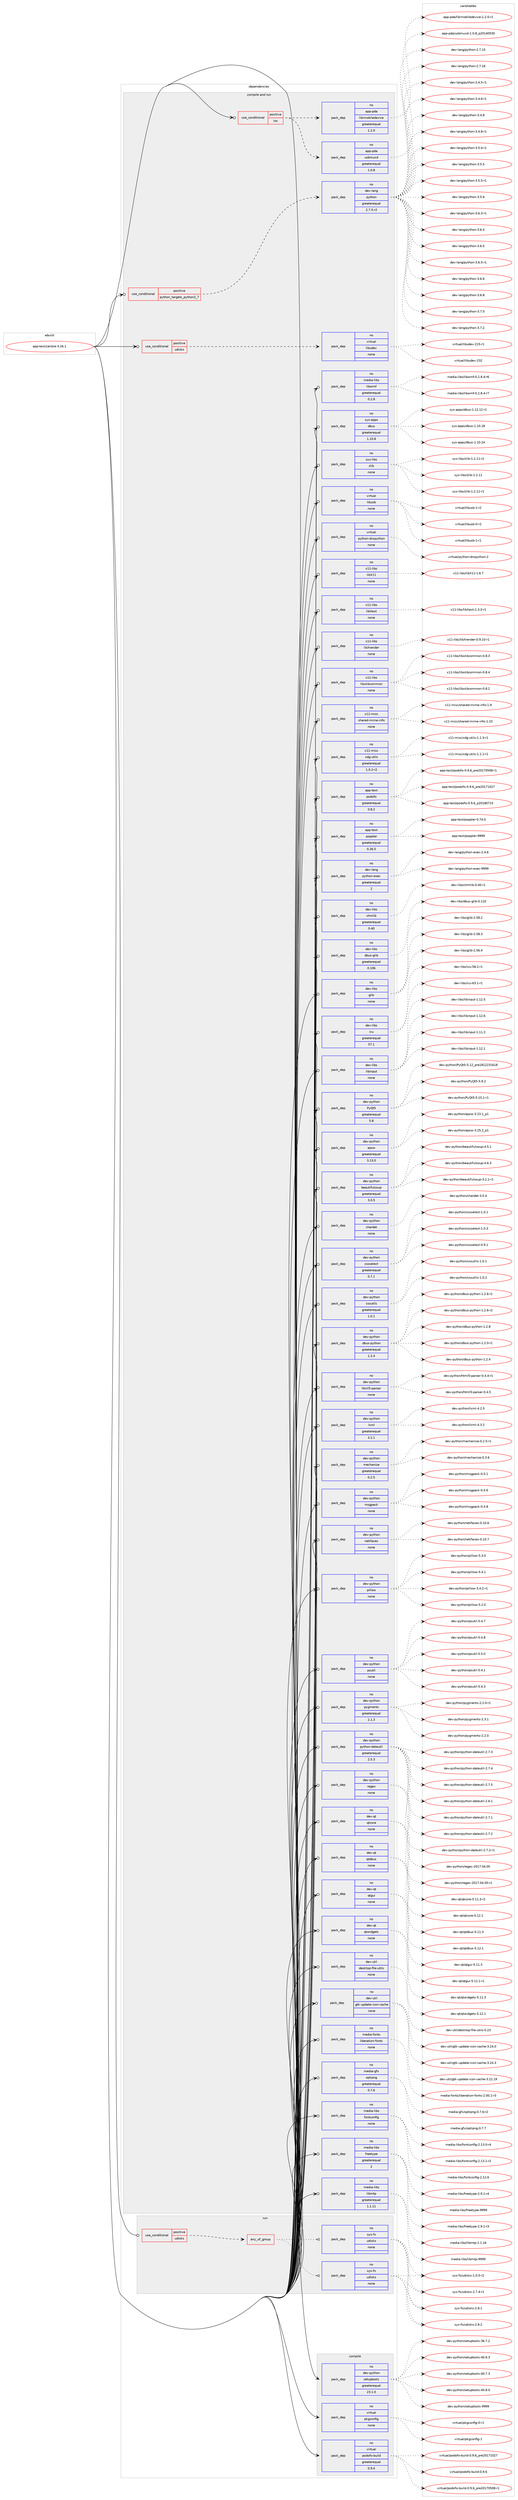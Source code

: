 digraph prolog {

# *************
# Graph options
# *************

newrank=true;
concentrate=true;
compound=true;
graph [rankdir=LR,fontname=Helvetica,fontsize=10,ranksep=1.5];#, ranksep=2.5, nodesep=0.2];
edge  [arrowhead=vee];
node  [fontname=Helvetica,fontsize=10];

# **********
# The ebuild
# **********

subgraph cluster_leftcol {
color=gray;
rank=same;
label=<<i>ebuild</i>>;
id [label="app-text/calibre-3.26.1", color=red, width=4, href="../app-text/calibre-3.26.1.svg"];
}

# ****************
# The dependencies
# ****************

subgraph cluster_midcol {
color=gray;
label=<<i>dependencies</i>>;
subgraph cluster_compile {
fillcolor="#eeeeee";
style=filled;
label=<<i>compile</i>>;
subgraph pack932172 {
dependency1308001 [label=<<TABLE BORDER="0" CELLBORDER="1" CELLSPACING="0" CELLPADDING="4" WIDTH="220"><TR><TD ROWSPAN="6" CELLPADDING="30">pack_dep</TD></TR><TR><TD WIDTH="110">no</TD></TR><TR><TD>dev-python</TD></TR><TR><TD>setuptools</TD></TR><TR><TD>greaterequal</TD></TR><TR><TD>23.1.0</TD></TR></TABLE>>, shape=none, color=blue];
}
id:e -> dependency1308001:w [weight=20,style="solid",arrowhead="vee"];
subgraph pack932173 {
dependency1308002 [label=<<TABLE BORDER="0" CELLBORDER="1" CELLSPACING="0" CELLPADDING="4" WIDTH="220"><TR><TD ROWSPAN="6" CELLPADDING="30">pack_dep</TD></TR><TR><TD WIDTH="110">no</TD></TR><TR><TD>virtual</TD></TR><TR><TD>pkgconfig</TD></TR><TR><TD>none</TD></TR><TR><TD></TD></TR></TABLE>>, shape=none, color=blue];
}
id:e -> dependency1308002:w [weight=20,style="solid",arrowhead="vee"];
subgraph pack932174 {
dependency1308003 [label=<<TABLE BORDER="0" CELLBORDER="1" CELLSPACING="0" CELLPADDING="4" WIDTH="220"><TR><TD ROWSPAN="6" CELLPADDING="30">pack_dep</TD></TR><TR><TD WIDTH="110">no</TD></TR><TR><TD>virtual</TD></TR><TR><TD>podofo-build</TD></TR><TR><TD>greaterequal</TD></TR><TR><TD>0.9.4</TD></TR></TABLE>>, shape=none, color=blue];
}
id:e -> dependency1308003:w [weight=20,style="solid",arrowhead="vee"];
}
subgraph cluster_compileandrun {
fillcolor="#eeeeee";
style=filled;
label=<<i>compile and run</i>>;
subgraph cond355376 {
dependency1308004 [label=<<TABLE BORDER="0" CELLBORDER="1" CELLSPACING="0" CELLPADDING="4"><TR><TD ROWSPAN="3" CELLPADDING="10">use_conditional</TD></TR><TR><TD>positive</TD></TR><TR><TD>ios</TD></TR></TABLE>>, shape=none, color=red];
subgraph pack932175 {
dependency1308005 [label=<<TABLE BORDER="0" CELLBORDER="1" CELLSPACING="0" CELLPADDING="4" WIDTH="220"><TR><TD ROWSPAN="6" CELLPADDING="30">pack_dep</TD></TR><TR><TD WIDTH="110">no</TD></TR><TR><TD>app-pda</TD></TR><TR><TD>usbmuxd</TD></TR><TR><TD>greaterequal</TD></TR><TR><TD>1.0.8</TD></TR></TABLE>>, shape=none, color=blue];
}
dependency1308004:e -> dependency1308005:w [weight=20,style="dashed",arrowhead="vee"];
subgraph pack932176 {
dependency1308006 [label=<<TABLE BORDER="0" CELLBORDER="1" CELLSPACING="0" CELLPADDING="4" WIDTH="220"><TR><TD ROWSPAN="6" CELLPADDING="30">pack_dep</TD></TR><TR><TD WIDTH="110">no</TD></TR><TR><TD>app-pda</TD></TR><TR><TD>libimobiledevice</TD></TR><TR><TD>greaterequal</TD></TR><TR><TD>1.2.0</TD></TR></TABLE>>, shape=none, color=blue];
}
dependency1308004:e -> dependency1308006:w [weight=20,style="dashed",arrowhead="vee"];
}
id:e -> dependency1308004:w [weight=20,style="solid",arrowhead="odotvee"];
subgraph cond355377 {
dependency1308007 [label=<<TABLE BORDER="0" CELLBORDER="1" CELLSPACING="0" CELLPADDING="4"><TR><TD ROWSPAN="3" CELLPADDING="10">use_conditional</TD></TR><TR><TD>positive</TD></TR><TR><TD>python_targets_python2_7</TD></TR></TABLE>>, shape=none, color=red];
subgraph pack932177 {
dependency1308008 [label=<<TABLE BORDER="0" CELLBORDER="1" CELLSPACING="0" CELLPADDING="4" WIDTH="220"><TR><TD ROWSPAN="6" CELLPADDING="30">pack_dep</TD></TR><TR><TD WIDTH="110">no</TD></TR><TR><TD>dev-lang</TD></TR><TR><TD>python</TD></TR><TR><TD>greaterequal</TD></TR><TR><TD>2.7.5-r2</TD></TR></TABLE>>, shape=none, color=blue];
}
dependency1308007:e -> dependency1308008:w [weight=20,style="dashed",arrowhead="vee"];
}
id:e -> dependency1308007:w [weight=20,style="solid",arrowhead="odotvee"];
subgraph cond355378 {
dependency1308009 [label=<<TABLE BORDER="0" CELLBORDER="1" CELLSPACING="0" CELLPADDING="4"><TR><TD ROWSPAN="3" CELLPADDING="10">use_conditional</TD></TR><TR><TD>positive</TD></TR><TR><TD>udisks</TD></TR></TABLE>>, shape=none, color=red];
subgraph pack932178 {
dependency1308010 [label=<<TABLE BORDER="0" CELLBORDER="1" CELLSPACING="0" CELLPADDING="4" WIDTH="220"><TR><TD ROWSPAN="6" CELLPADDING="30">pack_dep</TD></TR><TR><TD WIDTH="110">no</TD></TR><TR><TD>virtual</TD></TR><TR><TD>libudev</TD></TR><TR><TD>none</TD></TR><TR><TD></TD></TR></TABLE>>, shape=none, color=blue];
}
dependency1308009:e -> dependency1308010:w [weight=20,style="dashed",arrowhead="vee"];
}
id:e -> dependency1308009:w [weight=20,style="solid",arrowhead="odotvee"];
subgraph pack932179 {
dependency1308011 [label=<<TABLE BORDER="0" CELLBORDER="1" CELLSPACING="0" CELLPADDING="4" WIDTH="220"><TR><TD ROWSPAN="6" CELLPADDING="30">pack_dep</TD></TR><TR><TD WIDTH="110">no</TD></TR><TR><TD>app-text</TD></TR><TR><TD>podofo</TD></TR><TR><TD>greaterequal</TD></TR><TR><TD>0.8.2</TD></TR></TABLE>>, shape=none, color=blue];
}
id:e -> dependency1308011:w [weight=20,style="solid",arrowhead="odotvee"];
subgraph pack932180 {
dependency1308012 [label=<<TABLE BORDER="0" CELLBORDER="1" CELLSPACING="0" CELLPADDING="4" WIDTH="220"><TR><TD ROWSPAN="6" CELLPADDING="30">pack_dep</TD></TR><TR><TD WIDTH="110">no</TD></TR><TR><TD>app-text</TD></TR><TR><TD>poppler</TD></TR><TR><TD>greaterequal</TD></TR><TR><TD>0.26.5</TD></TR></TABLE>>, shape=none, color=blue];
}
id:e -> dependency1308012:w [weight=20,style="solid",arrowhead="odotvee"];
subgraph pack932181 {
dependency1308013 [label=<<TABLE BORDER="0" CELLBORDER="1" CELLSPACING="0" CELLPADDING="4" WIDTH="220"><TR><TD ROWSPAN="6" CELLPADDING="30">pack_dep</TD></TR><TR><TD WIDTH="110">no</TD></TR><TR><TD>dev-lang</TD></TR><TR><TD>python-exec</TD></TR><TR><TD>greaterequal</TD></TR><TR><TD>2</TD></TR></TABLE>>, shape=none, color=blue];
}
id:e -> dependency1308013:w [weight=20,style="solid",arrowhead="odotvee"];
subgraph pack932182 {
dependency1308014 [label=<<TABLE BORDER="0" CELLBORDER="1" CELLSPACING="0" CELLPADDING="4" WIDTH="220"><TR><TD ROWSPAN="6" CELLPADDING="30">pack_dep</TD></TR><TR><TD WIDTH="110">no</TD></TR><TR><TD>dev-libs</TD></TR><TR><TD>chmlib</TD></TR><TR><TD>greaterequal</TD></TR><TR><TD>0.40</TD></TR></TABLE>>, shape=none, color=blue];
}
id:e -> dependency1308014:w [weight=20,style="solid",arrowhead="odotvee"];
subgraph pack932183 {
dependency1308015 [label=<<TABLE BORDER="0" CELLBORDER="1" CELLSPACING="0" CELLPADDING="4" WIDTH="220"><TR><TD ROWSPAN="6" CELLPADDING="30">pack_dep</TD></TR><TR><TD WIDTH="110">no</TD></TR><TR><TD>dev-libs</TD></TR><TR><TD>dbus-glib</TD></TR><TR><TD>greaterequal</TD></TR><TR><TD>0.106</TD></TR></TABLE>>, shape=none, color=blue];
}
id:e -> dependency1308015:w [weight=20,style="solid",arrowhead="odotvee"];
subgraph pack932184 {
dependency1308016 [label=<<TABLE BORDER="0" CELLBORDER="1" CELLSPACING="0" CELLPADDING="4" WIDTH="220"><TR><TD ROWSPAN="6" CELLPADDING="30">pack_dep</TD></TR><TR><TD WIDTH="110">no</TD></TR><TR><TD>dev-libs</TD></TR><TR><TD>glib</TD></TR><TR><TD>none</TD></TR><TR><TD></TD></TR></TABLE>>, shape=none, color=blue];
}
id:e -> dependency1308016:w [weight=20,style="solid",arrowhead="odotvee"];
subgraph pack932185 {
dependency1308017 [label=<<TABLE BORDER="0" CELLBORDER="1" CELLSPACING="0" CELLPADDING="4" WIDTH="220"><TR><TD ROWSPAN="6" CELLPADDING="30">pack_dep</TD></TR><TR><TD WIDTH="110">no</TD></TR><TR><TD>dev-libs</TD></TR><TR><TD>icu</TD></TR><TR><TD>greaterequal</TD></TR><TR><TD>57.1</TD></TR></TABLE>>, shape=none, color=blue];
}
id:e -> dependency1308017:w [weight=20,style="solid",arrowhead="odotvee"];
subgraph pack932186 {
dependency1308018 [label=<<TABLE BORDER="0" CELLBORDER="1" CELLSPACING="0" CELLPADDING="4" WIDTH="220"><TR><TD ROWSPAN="6" CELLPADDING="30">pack_dep</TD></TR><TR><TD WIDTH="110">no</TD></TR><TR><TD>dev-libs</TD></TR><TR><TD>libinput</TD></TR><TR><TD>none</TD></TR><TR><TD></TD></TR></TABLE>>, shape=none, color=blue];
}
id:e -> dependency1308018:w [weight=20,style="solid",arrowhead="odotvee"];
subgraph pack932187 {
dependency1308019 [label=<<TABLE BORDER="0" CELLBORDER="1" CELLSPACING="0" CELLPADDING="4" WIDTH="220"><TR><TD ROWSPAN="6" CELLPADDING="30">pack_dep</TD></TR><TR><TD WIDTH="110">no</TD></TR><TR><TD>dev-python</TD></TR><TR><TD>PyQt5</TD></TR><TR><TD>greaterequal</TD></TR><TR><TD>5.8</TD></TR></TABLE>>, shape=none, color=blue];
}
id:e -> dependency1308019:w [weight=20,style="solid",arrowhead="odotvee"];
subgraph pack932188 {
dependency1308020 [label=<<TABLE BORDER="0" CELLBORDER="1" CELLSPACING="0" CELLPADDING="4" WIDTH="220"><TR><TD ROWSPAN="6" CELLPADDING="30">pack_dep</TD></TR><TR><TD WIDTH="110">no</TD></TR><TR><TD>dev-python</TD></TR><TR><TD>apsw</TD></TR><TR><TD>greaterequal</TD></TR><TR><TD>3.13.0</TD></TR></TABLE>>, shape=none, color=blue];
}
id:e -> dependency1308020:w [weight=20,style="solid",arrowhead="odotvee"];
subgraph pack932189 {
dependency1308021 [label=<<TABLE BORDER="0" CELLBORDER="1" CELLSPACING="0" CELLPADDING="4" WIDTH="220"><TR><TD ROWSPAN="6" CELLPADDING="30">pack_dep</TD></TR><TR><TD WIDTH="110">no</TD></TR><TR><TD>dev-python</TD></TR><TR><TD>beautifulsoup</TD></TR><TR><TD>greaterequal</TD></TR><TR><TD>3.0.5</TD></TR></TABLE>>, shape=none, color=blue];
}
id:e -> dependency1308021:w [weight=20,style="solid",arrowhead="odotvee"];
subgraph pack932190 {
dependency1308022 [label=<<TABLE BORDER="0" CELLBORDER="1" CELLSPACING="0" CELLPADDING="4" WIDTH="220"><TR><TD ROWSPAN="6" CELLPADDING="30">pack_dep</TD></TR><TR><TD WIDTH="110">no</TD></TR><TR><TD>dev-python</TD></TR><TR><TD>chardet</TD></TR><TR><TD>none</TD></TR><TR><TD></TD></TR></TABLE>>, shape=none, color=blue];
}
id:e -> dependency1308022:w [weight=20,style="solid",arrowhead="odotvee"];
subgraph pack932191 {
dependency1308023 [label=<<TABLE BORDER="0" CELLBORDER="1" CELLSPACING="0" CELLPADDING="4" WIDTH="220"><TR><TD ROWSPAN="6" CELLPADDING="30">pack_dep</TD></TR><TR><TD WIDTH="110">no</TD></TR><TR><TD>dev-python</TD></TR><TR><TD>cssselect</TD></TR><TR><TD>greaterequal</TD></TR><TR><TD>0.7.1</TD></TR></TABLE>>, shape=none, color=blue];
}
id:e -> dependency1308023:w [weight=20,style="solid",arrowhead="odotvee"];
subgraph pack932192 {
dependency1308024 [label=<<TABLE BORDER="0" CELLBORDER="1" CELLSPACING="0" CELLPADDING="4" WIDTH="220"><TR><TD ROWSPAN="6" CELLPADDING="30">pack_dep</TD></TR><TR><TD WIDTH="110">no</TD></TR><TR><TD>dev-python</TD></TR><TR><TD>cssutils</TD></TR><TR><TD>greaterequal</TD></TR><TR><TD>1.0.1</TD></TR></TABLE>>, shape=none, color=blue];
}
id:e -> dependency1308024:w [weight=20,style="solid",arrowhead="odotvee"];
subgraph pack932193 {
dependency1308025 [label=<<TABLE BORDER="0" CELLBORDER="1" CELLSPACING="0" CELLPADDING="4" WIDTH="220"><TR><TD ROWSPAN="6" CELLPADDING="30">pack_dep</TD></TR><TR><TD WIDTH="110">no</TD></TR><TR><TD>dev-python</TD></TR><TR><TD>dbus-python</TD></TR><TR><TD>greaterequal</TD></TR><TR><TD>1.2.4</TD></TR></TABLE>>, shape=none, color=blue];
}
id:e -> dependency1308025:w [weight=20,style="solid",arrowhead="odotvee"];
subgraph pack932194 {
dependency1308026 [label=<<TABLE BORDER="0" CELLBORDER="1" CELLSPACING="0" CELLPADDING="4" WIDTH="220"><TR><TD ROWSPAN="6" CELLPADDING="30">pack_dep</TD></TR><TR><TD WIDTH="110">no</TD></TR><TR><TD>dev-python</TD></TR><TR><TD>html5-parser</TD></TR><TR><TD>none</TD></TR><TR><TD></TD></TR></TABLE>>, shape=none, color=blue];
}
id:e -> dependency1308026:w [weight=20,style="solid",arrowhead="odotvee"];
subgraph pack932195 {
dependency1308027 [label=<<TABLE BORDER="0" CELLBORDER="1" CELLSPACING="0" CELLPADDING="4" WIDTH="220"><TR><TD ROWSPAN="6" CELLPADDING="30">pack_dep</TD></TR><TR><TD WIDTH="110">no</TD></TR><TR><TD>dev-python</TD></TR><TR><TD>lxml</TD></TR><TR><TD>greaterequal</TD></TR><TR><TD>3.2.1</TD></TR></TABLE>>, shape=none, color=blue];
}
id:e -> dependency1308027:w [weight=20,style="solid",arrowhead="odotvee"];
subgraph pack932196 {
dependency1308028 [label=<<TABLE BORDER="0" CELLBORDER="1" CELLSPACING="0" CELLPADDING="4" WIDTH="220"><TR><TD ROWSPAN="6" CELLPADDING="30">pack_dep</TD></TR><TR><TD WIDTH="110">no</TD></TR><TR><TD>dev-python</TD></TR><TR><TD>mechanize</TD></TR><TR><TD>greaterequal</TD></TR><TR><TD>0.2.5</TD></TR></TABLE>>, shape=none, color=blue];
}
id:e -> dependency1308028:w [weight=20,style="solid",arrowhead="odotvee"];
subgraph pack932197 {
dependency1308029 [label=<<TABLE BORDER="0" CELLBORDER="1" CELLSPACING="0" CELLPADDING="4" WIDTH="220"><TR><TD ROWSPAN="6" CELLPADDING="30">pack_dep</TD></TR><TR><TD WIDTH="110">no</TD></TR><TR><TD>dev-python</TD></TR><TR><TD>msgpack</TD></TR><TR><TD>none</TD></TR><TR><TD></TD></TR></TABLE>>, shape=none, color=blue];
}
id:e -> dependency1308029:w [weight=20,style="solid",arrowhead="odotvee"];
subgraph pack932198 {
dependency1308030 [label=<<TABLE BORDER="0" CELLBORDER="1" CELLSPACING="0" CELLPADDING="4" WIDTH="220"><TR><TD ROWSPAN="6" CELLPADDING="30">pack_dep</TD></TR><TR><TD WIDTH="110">no</TD></TR><TR><TD>dev-python</TD></TR><TR><TD>netifaces</TD></TR><TR><TD>none</TD></TR><TR><TD></TD></TR></TABLE>>, shape=none, color=blue];
}
id:e -> dependency1308030:w [weight=20,style="solid",arrowhead="odotvee"];
subgraph pack932199 {
dependency1308031 [label=<<TABLE BORDER="0" CELLBORDER="1" CELLSPACING="0" CELLPADDING="4" WIDTH="220"><TR><TD ROWSPAN="6" CELLPADDING="30">pack_dep</TD></TR><TR><TD WIDTH="110">no</TD></TR><TR><TD>dev-python</TD></TR><TR><TD>pillow</TD></TR><TR><TD>none</TD></TR><TR><TD></TD></TR></TABLE>>, shape=none, color=blue];
}
id:e -> dependency1308031:w [weight=20,style="solid",arrowhead="odotvee"];
subgraph pack932200 {
dependency1308032 [label=<<TABLE BORDER="0" CELLBORDER="1" CELLSPACING="0" CELLPADDING="4" WIDTH="220"><TR><TD ROWSPAN="6" CELLPADDING="30">pack_dep</TD></TR><TR><TD WIDTH="110">no</TD></TR><TR><TD>dev-python</TD></TR><TR><TD>psutil</TD></TR><TR><TD>none</TD></TR><TR><TD></TD></TR></TABLE>>, shape=none, color=blue];
}
id:e -> dependency1308032:w [weight=20,style="solid",arrowhead="odotvee"];
subgraph pack932201 {
dependency1308033 [label=<<TABLE BORDER="0" CELLBORDER="1" CELLSPACING="0" CELLPADDING="4" WIDTH="220"><TR><TD ROWSPAN="6" CELLPADDING="30">pack_dep</TD></TR><TR><TD WIDTH="110">no</TD></TR><TR><TD>dev-python</TD></TR><TR><TD>pygments</TD></TR><TR><TD>greaterequal</TD></TR><TR><TD>2.1.3</TD></TR></TABLE>>, shape=none, color=blue];
}
id:e -> dependency1308033:w [weight=20,style="solid",arrowhead="odotvee"];
subgraph pack932202 {
dependency1308034 [label=<<TABLE BORDER="0" CELLBORDER="1" CELLSPACING="0" CELLPADDING="4" WIDTH="220"><TR><TD ROWSPAN="6" CELLPADDING="30">pack_dep</TD></TR><TR><TD WIDTH="110">no</TD></TR><TR><TD>dev-python</TD></TR><TR><TD>python-dateutil</TD></TR><TR><TD>greaterequal</TD></TR><TR><TD>2.5.3</TD></TR></TABLE>>, shape=none, color=blue];
}
id:e -> dependency1308034:w [weight=20,style="solid",arrowhead="odotvee"];
subgraph pack932203 {
dependency1308035 [label=<<TABLE BORDER="0" CELLBORDER="1" CELLSPACING="0" CELLPADDING="4" WIDTH="220"><TR><TD ROWSPAN="6" CELLPADDING="30">pack_dep</TD></TR><TR><TD WIDTH="110">no</TD></TR><TR><TD>dev-python</TD></TR><TR><TD>regex</TD></TR><TR><TD>none</TD></TR><TR><TD></TD></TR></TABLE>>, shape=none, color=blue];
}
id:e -> dependency1308035:w [weight=20,style="solid",arrowhead="odotvee"];
subgraph pack932204 {
dependency1308036 [label=<<TABLE BORDER="0" CELLBORDER="1" CELLSPACING="0" CELLPADDING="4" WIDTH="220"><TR><TD ROWSPAN="6" CELLPADDING="30">pack_dep</TD></TR><TR><TD WIDTH="110">no</TD></TR><TR><TD>dev-qt</TD></TR><TR><TD>qtcore</TD></TR><TR><TD>none</TD></TR><TR><TD></TD></TR></TABLE>>, shape=none, color=blue];
}
id:e -> dependency1308036:w [weight=20,style="solid",arrowhead="odotvee"];
subgraph pack932205 {
dependency1308037 [label=<<TABLE BORDER="0" CELLBORDER="1" CELLSPACING="0" CELLPADDING="4" WIDTH="220"><TR><TD ROWSPAN="6" CELLPADDING="30">pack_dep</TD></TR><TR><TD WIDTH="110">no</TD></TR><TR><TD>dev-qt</TD></TR><TR><TD>qtdbus</TD></TR><TR><TD>none</TD></TR><TR><TD></TD></TR></TABLE>>, shape=none, color=blue];
}
id:e -> dependency1308037:w [weight=20,style="solid",arrowhead="odotvee"];
subgraph pack932206 {
dependency1308038 [label=<<TABLE BORDER="0" CELLBORDER="1" CELLSPACING="0" CELLPADDING="4" WIDTH="220"><TR><TD ROWSPAN="6" CELLPADDING="30">pack_dep</TD></TR><TR><TD WIDTH="110">no</TD></TR><TR><TD>dev-qt</TD></TR><TR><TD>qtgui</TD></TR><TR><TD>none</TD></TR><TR><TD></TD></TR></TABLE>>, shape=none, color=blue];
}
id:e -> dependency1308038:w [weight=20,style="solid",arrowhead="odotvee"];
subgraph pack932207 {
dependency1308039 [label=<<TABLE BORDER="0" CELLBORDER="1" CELLSPACING="0" CELLPADDING="4" WIDTH="220"><TR><TD ROWSPAN="6" CELLPADDING="30">pack_dep</TD></TR><TR><TD WIDTH="110">no</TD></TR><TR><TD>dev-qt</TD></TR><TR><TD>qtwidgets</TD></TR><TR><TD>none</TD></TR><TR><TD></TD></TR></TABLE>>, shape=none, color=blue];
}
id:e -> dependency1308039:w [weight=20,style="solid",arrowhead="odotvee"];
subgraph pack932208 {
dependency1308040 [label=<<TABLE BORDER="0" CELLBORDER="1" CELLSPACING="0" CELLPADDING="4" WIDTH="220"><TR><TD ROWSPAN="6" CELLPADDING="30">pack_dep</TD></TR><TR><TD WIDTH="110">no</TD></TR><TR><TD>dev-util</TD></TR><TR><TD>desktop-file-utils</TD></TR><TR><TD>none</TD></TR><TR><TD></TD></TR></TABLE>>, shape=none, color=blue];
}
id:e -> dependency1308040:w [weight=20,style="solid",arrowhead="odotvee"];
subgraph pack932209 {
dependency1308041 [label=<<TABLE BORDER="0" CELLBORDER="1" CELLSPACING="0" CELLPADDING="4" WIDTH="220"><TR><TD ROWSPAN="6" CELLPADDING="30">pack_dep</TD></TR><TR><TD WIDTH="110">no</TD></TR><TR><TD>dev-util</TD></TR><TR><TD>gtk-update-icon-cache</TD></TR><TR><TD>none</TD></TR><TR><TD></TD></TR></TABLE>>, shape=none, color=blue];
}
id:e -> dependency1308041:w [weight=20,style="solid",arrowhead="odotvee"];
subgraph pack932210 {
dependency1308042 [label=<<TABLE BORDER="0" CELLBORDER="1" CELLSPACING="0" CELLPADDING="4" WIDTH="220"><TR><TD ROWSPAN="6" CELLPADDING="30">pack_dep</TD></TR><TR><TD WIDTH="110">no</TD></TR><TR><TD>media-fonts</TD></TR><TR><TD>liberation-fonts</TD></TR><TR><TD>none</TD></TR><TR><TD></TD></TR></TABLE>>, shape=none, color=blue];
}
id:e -> dependency1308042:w [weight=20,style="solid",arrowhead="odotvee"];
subgraph pack932211 {
dependency1308043 [label=<<TABLE BORDER="0" CELLBORDER="1" CELLSPACING="0" CELLPADDING="4" WIDTH="220"><TR><TD ROWSPAN="6" CELLPADDING="30">pack_dep</TD></TR><TR><TD WIDTH="110">no</TD></TR><TR><TD>media-gfx</TD></TR><TR><TD>optipng</TD></TR><TR><TD>greaterequal</TD></TR><TR><TD>0.7.6</TD></TR></TABLE>>, shape=none, color=blue];
}
id:e -> dependency1308043:w [weight=20,style="solid",arrowhead="odotvee"];
subgraph pack932212 {
dependency1308044 [label=<<TABLE BORDER="0" CELLBORDER="1" CELLSPACING="0" CELLPADDING="4" WIDTH="220"><TR><TD ROWSPAN="6" CELLPADDING="30">pack_dep</TD></TR><TR><TD WIDTH="110">no</TD></TR><TR><TD>media-libs</TD></TR><TR><TD>fontconfig</TD></TR><TR><TD>none</TD></TR><TR><TD></TD></TR></TABLE>>, shape=none, color=blue];
}
id:e -> dependency1308044:w [weight=20,style="solid",arrowhead="odotvee"];
subgraph pack932213 {
dependency1308045 [label=<<TABLE BORDER="0" CELLBORDER="1" CELLSPACING="0" CELLPADDING="4" WIDTH="220"><TR><TD ROWSPAN="6" CELLPADDING="30">pack_dep</TD></TR><TR><TD WIDTH="110">no</TD></TR><TR><TD>media-libs</TD></TR><TR><TD>freetype</TD></TR><TR><TD>greaterequal</TD></TR><TR><TD>2</TD></TR></TABLE>>, shape=none, color=blue];
}
id:e -> dependency1308045:w [weight=20,style="solid",arrowhead="odotvee"];
subgraph pack932214 {
dependency1308046 [label=<<TABLE BORDER="0" CELLBORDER="1" CELLSPACING="0" CELLPADDING="4" WIDTH="220"><TR><TD ROWSPAN="6" CELLPADDING="30">pack_dep</TD></TR><TR><TD WIDTH="110">no</TD></TR><TR><TD>media-libs</TD></TR><TR><TD>libmtp</TD></TR><TR><TD>greaterequal</TD></TR><TR><TD>1.1.11</TD></TR></TABLE>>, shape=none, color=blue];
}
id:e -> dependency1308046:w [weight=20,style="solid",arrowhead="odotvee"];
subgraph pack932215 {
dependency1308047 [label=<<TABLE BORDER="0" CELLBORDER="1" CELLSPACING="0" CELLPADDING="4" WIDTH="220"><TR><TD ROWSPAN="6" CELLPADDING="30">pack_dep</TD></TR><TR><TD WIDTH="110">no</TD></TR><TR><TD>media-libs</TD></TR><TR><TD>libwmf</TD></TR><TR><TD>greaterequal</TD></TR><TR><TD>0.2.8</TD></TR></TABLE>>, shape=none, color=blue];
}
id:e -> dependency1308047:w [weight=20,style="solid",arrowhead="odotvee"];
subgraph pack932216 {
dependency1308048 [label=<<TABLE BORDER="0" CELLBORDER="1" CELLSPACING="0" CELLPADDING="4" WIDTH="220"><TR><TD ROWSPAN="6" CELLPADDING="30">pack_dep</TD></TR><TR><TD WIDTH="110">no</TD></TR><TR><TD>sys-apps</TD></TR><TR><TD>dbus</TD></TR><TR><TD>greaterequal</TD></TR><TR><TD>1.10.8</TD></TR></TABLE>>, shape=none, color=blue];
}
id:e -> dependency1308048:w [weight=20,style="solid",arrowhead="odotvee"];
subgraph pack932217 {
dependency1308049 [label=<<TABLE BORDER="0" CELLBORDER="1" CELLSPACING="0" CELLPADDING="4" WIDTH="220"><TR><TD ROWSPAN="6" CELLPADDING="30">pack_dep</TD></TR><TR><TD WIDTH="110">no</TD></TR><TR><TD>sys-libs</TD></TR><TR><TD>zlib</TD></TR><TR><TD>none</TD></TR><TR><TD></TD></TR></TABLE>>, shape=none, color=blue];
}
id:e -> dependency1308049:w [weight=20,style="solid",arrowhead="odotvee"];
subgraph pack932218 {
dependency1308050 [label=<<TABLE BORDER="0" CELLBORDER="1" CELLSPACING="0" CELLPADDING="4" WIDTH="220"><TR><TD ROWSPAN="6" CELLPADDING="30">pack_dep</TD></TR><TR><TD WIDTH="110">no</TD></TR><TR><TD>virtual</TD></TR><TR><TD>libusb</TD></TR><TR><TD>none</TD></TR><TR><TD></TD></TR></TABLE>>, shape=none, color=blue];
}
id:e -> dependency1308050:w [weight=20,style="solid",arrowhead="odotvee"];
subgraph pack932219 {
dependency1308051 [label=<<TABLE BORDER="0" CELLBORDER="1" CELLSPACING="0" CELLPADDING="4" WIDTH="220"><TR><TD ROWSPAN="6" CELLPADDING="30">pack_dep</TD></TR><TR><TD WIDTH="110">no</TD></TR><TR><TD>virtual</TD></TR><TR><TD>python-dnspython</TD></TR><TR><TD>none</TD></TR><TR><TD></TD></TR></TABLE>>, shape=none, color=blue];
}
id:e -> dependency1308051:w [weight=20,style="solid",arrowhead="odotvee"];
subgraph pack932220 {
dependency1308052 [label=<<TABLE BORDER="0" CELLBORDER="1" CELLSPACING="0" CELLPADDING="4" WIDTH="220"><TR><TD ROWSPAN="6" CELLPADDING="30">pack_dep</TD></TR><TR><TD WIDTH="110">no</TD></TR><TR><TD>x11-libs</TD></TR><TR><TD>libX11</TD></TR><TR><TD>none</TD></TR><TR><TD></TD></TR></TABLE>>, shape=none, color=blue];
}
id:e -> dependency1308052:w [weight=20,style="solid",arrowhead="odotvee"];
subgraph pack932221 {
dependency1308053 [label=<<TABLE BORDER="0" CELLBORDER="1" CELLSPACING="0" CELLPADDING="4" WIDTH="220"><TR><TD ROWSPAN="6" CELLPADDING="30">pack_dep</TD></TR><TR><TD WIDTH="110">no</TD></TR><TR><TD>x11-libs</TD></TR><TR><TD>libXext</TD></TR><TR><TD>none</TD></TR><TR><TD></TD></TR></TABLE>>, shape=none, color=blue];
}
id:e -> dependency1308053:w [weight=20,style="solid",arrowhead="odotvee"];
subgraph pack932222 {
dependency1308054 [label=<<TABLE BORDER="0" CELLBORDER="1" CELLSPACING="0" CELLPADDING="4" WIDTH="220"><TR><TD ROWSPAN="6" CELLPADDING="30">pack_dep</TD></TR><TR><TD WIDTH="110">no</TD></TR><TR><TD>x11-libs</TD></TR><TR><TD>libXrender</TD></TR><TR><TD>none</TD></TR><TR><TD></TD></TR></TABLE>>, shape=none, color=blue];
}
id:e -> dependency1308054:w [weight=20,style="solid",arrowhead="odotvee"];
subgraph pack932223 {
dependency1308055 [label=<<TABLE BORDER="0" CELLBORDER="1" CELLSPACING="0" CELLPADDING="4" WIDTH="220"><TR><TD ROWSPAN="6" CELLPADDING="30">pack_dep</TD></TR><TR><TD WIDTH="110">no</TD></TR><TR><TD>x11-libs</TD></TR><TR><TD>libxkbcommon</TD></TR><TR><TD>none</TD></TR><TR><TD></TD></TR></TABLE>>, shape=none, color=blue];
}
id:e -> dependency1308055:w [weight=20,style="solid",arrowhead="odotvee"];
subgraph pack932224 {
dependency1308056 [label=<<TABLE BORDER="0" CELLBORDER="1" CELLSPACING="0" CELLPADDING="4" WIDTH="220"><TR><TD ROWSPAN="6" CELLPADDING="30">pack_dep</TD></TR><TR><TD WIDTH="110">no</TD></TR><TR><TD>x11-misc</TD></TR><TR><TD>shared-mime-info</TD></TR><TR><TD>none</TD></TR><TR><TD></TD></TR></TABLE>>, shape=none, color=blue];
}
id:e -> dependency1308056:w [weight=20,style="solid",arrowhead="odotvee"];
subgraph pack932225 {
dependency1308057 [label=<<TABLE BORDER="0" CELLBORDER="1" CELLSPACING="0" CELLPADDING="4" WIDTH="220"><TR><TD ROWSPAN="6" CELLPADDING="30">pack_dep</TD></TR><TR><TD WIDTH="110">no</TD></TR><TR><TD>x11-misc</TD></TR><TR><TD>xdg-utils</TD></TR><TR><TD>greaterequal</TD></TR><TR><TD>1.0.2-r2</TD></TR></TABLE>>, shape=none, color=blue];
}
id:e -> dependency1308057:w [weight=20,style="solid",arrowhead="odotvee"];
}
subgraph cluster_run {
fillcolor="#eeeeee";
style=filled;
label=<<i>run</i>>;
subgraph cond355379 {
dependency1308058 [label=<<TABLE BORDER="0" CELLBORDER="1" CELLSPACING="0" CELLPADDING="4"><TR><TD ROWSPAN="3" CELLPADDING="10">use_conditional</TD></TR><TR><TD>positive</TD></TR><TR><TD>udisks</TD></TR></TABLE>>, shape=none, color=red];
subgraph any19907 {
dependency1308059 [label=<<TABLE BORDER="0" CELLBORDER="1" CELLSPACING="0" CELLPADDING="4"><TR><TD CELLPADDING="10">any_of_group</TD></TR></TABLE>>, shape=none, color=red];subgraph pack932226 {
dependency1308060 [label=<<TABLE BORDER="0" CELLBORDER="1" CELLSPACING="0" CELLPADDING="4" WIDTH="220"><TR><TD ROWSPAN="6" CELLPADDING="30">pack_dep</TD></TR><TR><TD WIDTH="110">no</TD></TR><TR><TD>sys-fs</TD></TR><TR><TD>udisks</TD></TR><TR><TD>none</TD></TR><TR><TD></TD></TR></TABLE>>, shape=none, color=blue];
}
dependency1308059:e -> dependency1308060:w [weight=20,style="dotted",arrowhead="oinv"];
subgraph pack932227 {
dependency1308061 [label=<<TABLE BORDER="0" CELLBORDER="1" CELLSPACING="0" CELLPADDING="4" WIDTH="220"><TR><TD ROWSPAN="6" CELLPADDING="30">pack_dep</TD></TR><TR><TD WIDTH="110">no</TD></TR><TR><TD>sys-fs</TD></TR><TR><TD>udisks</TD></TR><TR><TD>none</TD></TR><TR><TD></TD></TR></TABLE>>, shape=none, color=blue];
}
dependency1308059:e -> dependency1308061:w [weight=20,style="dotted",arrowhead="oinv"];
}
dependency1308058:e -> dependency1308059:w [weight=20,style="dashed",arrowhead="vee"];
}
id:e -> dependency1308058:w [weight=20,style="solid",arrowhead="odot"];
}
}

# **************
# The candidates
# **************

subgraph cluster_choices {
rank=same;
color=gray;
label=<<i>candidates</i>>;

subgraph choice932172 {
color=black;
nodesep=1;
choice100101118451121211161041111104711510111611711211611111110811545515446554650 [label="dev-python/setuptools-36.7.2", color=red, width=4,href="../dev-python/setuptools-36.7.2.svg"];
choice100101118451121211161041111104711510111611711211611111110811545524846544651 [label="dev-python/setuptools-40.6.3", color=red, width=4,href="../dev-python/setuptools-40.6.3.svg"];
choice100101118451121211161041111104711510111611711211611111110811545524846554651 [label="dev-python/setuptools-40.7.3", color=red, width=4,href="../dev-python/setuptools-40.7.3.svg"];
choice100101118451121211161041111104711510111611711211611111110811545524846564648 [label="dev-python/setuptools-40.8.0", color=red, width=4,href="../dev-python/setuptools-40.8.0.svg"];
choice10010111845112121116104111110471151011161171121161111111081154557575757 [label="dev-python/setuptools-9999", color=red, width=4,href="../dev-python/setuptools-9999.svg"];
dependency1308001:e -> choice100101118451121211161041111104711510111611711211611111110811545515446554650:w [style=dotted,weight="100"];
dependency1308001:e -> choice100101118451121211161041111104711510111611711211611111110811545524846544651:w [style=dotted,weight="100"];
dependency1308001:e -> choice100101118451121211161041111104711510111611711211611111110811545524846554651:w [style=dotted,weight="100"];
dependency1308001:e -> choice100101118451121211161041111104711510111611711211611111110811545524846564648:w [style=dotted,weight="100"];
dependency1308001:e -> choice10010111845112121116104111110471151011161171121161111111081154557575757:w [style=dotted,weight="100"];
}
subgraph choice932173 {
color=black;
nodesep=1;
choice11810511411611797108471121071039911111010210510345484511449 [label="virtual/pkgconfig-0-r1", color=red, width=4,href="../virtual/pkgconfig-0-r1.svg"];
choice1181051141161179710847112107103991111101021051034549 [label="virtual/pkgconfig-1", color=red, width=4,href="../virtual/pkgconfig-1.svg"];
dependency1308002:e -> choice11810511411611797108471121071039911111010210510345484511449:w [style=dotted,weight="100"];
dependency1308002:e -> choice1181051141161179710847112107103991111101021051034549:w [style=dotted,weight="100"];
}
subgraph choice932174 {
color=black;
nodesep=1;
choice11810511411611797108471121111001111021114598117105108100454846574654 [label="virtual/podofo-build-0.9.6", color=red, width=4,href="../virtual/podofo-build-0.9.6.svg"];
choice118105114116117971084711211110011110211145981171051081004548465746549511211410150484955485348564511449 [label="virtual/podofo-build-0.9.6_pre20170508-r1", color=red, width=4,href="../virtual/podofo-build-0.9.6_pre20170508-r1.svg"];
choice11810511411611797108471121111001111021114598117105108100454846574654951121141015048495549485055 [label="virtual/podofo-build-0.9.6_pre20171027", color=red, width=4,href="../virtual/podofo-build-0.9.6_pre20171027.svg"];
dependency1308003:e -> choice11810511411611797108471121111001111021114598117105108100454846574654:w [style=dotted,weight="100"];
dependency1308003:e -> choice118105114116117971084711211110011110211145981171051081004548465746549511211410150484955485348564511449:w [style=dotted,weight="100"];
dependency1308003:e -> choice11810511411611797108471121111001111021114598117105108100454846574654951121141015048495549485055:w [style=dotted,weight="100"];
}
subgraph choice932175 {
color=black;
nodesep=1;
choice9711211245112100974711711598109117120100454946484656951125048495248535148 [label="app-pda/usbmuxd-1.0.8_p20140530", color=red, width=4,href="../app-pda/usbmuxd-1.0.8_p20140530.svg"];
dependency1308005:e -> choice9711211245112100974711711598109117120100454946484656951125048495248535148:w [style=dotted,weight="100"];
}
subgraph choice932176 {
color=black;
nodesep=1;
choice971121124511210097471081059810510911198105108101100101118105991014549465046484511449 [label="app-pda/libimobiledevice-1.2.0-r1", color=red, width=4,href="../app-pda/libimobiledevice-1.2.0-r1.svg"];
dependency1308006:e -> choice971121124511210097471081059810510911198105108101100101118105991014549465046484511449:w [style=dotted,weight="100"];
}
subgraph choice932177 {
color=black;
nodesep=1;
choice10010111845108971101034711212111610411111045504655464953 [label="dev-lang/python-2.7.15", color=red, width=4,href="../dev-lang/python-2.7.15.svg"];
choice10010111845108971101034711212111610411111045504655464954 [label="dev-lang/python-2.7.16", color=red, width=4,href="../dev-lang/python-2.7.16.svg"];
choice1001011184510897110103471121211161041111104551465246534511449 [label="dev-lang/python-3.4.5-r1", color=red, width=4,href="../dev-lang/python-3.4.5-r1.svg"];
choice1001011184510897110103471121211161041111104551465246544511449 [label="dev-lang/python-3.4.6-r1", color=red, width=4,href="../dev-lang/python-3.4.6-r1.svg"];
choice100101118451089711010347112121116104111110455146524656 [label="dev-lang/python-3.4.8", color=red, width=4,href="../dev-lang/python-3.4.8.svg"];
choice1001011184510897110103471121211161041111104551465246564511449 [label="dev-lang/python-3.4.8-r1", color=red, width=4,href="../dev-lang/python-3.4.8-r1.svg"];
choice1001011184510897110103471121211161041111104551465346524511449 [label="dev-lang/python-3.5.4-r1", color=red, width=4,href="../dev-lang/python-3.5.4-r1.svg"];
choice100101118451089711010347112121116104111110455146534653 [label="dev-lang/python-3.5.5", color=red, width=4,href="../dev-lang/python-3.5.5.svg"];
choice1001011184510897110103471121211161041111104551465346534511449 [label="dev-lang/python-3.5.5-r1", color=red, width=4,href="../dev-lang/python-3.5.5-r1.svg"];
choice100101118451089711010347112121116104111110455146534654 [label="dev-lang/python-3.5.6", color=red, width=4,href="../dev-lang/python-3.5.6.svg"];
choice1001011184510897110103471121211161041111104551465446514511449 [label="dev-lang/python-3.6.3-r1", color=red, width=4,href="../dev-lang/python-3.6.3-r1.svg"];
choice100101118451089711010347112121116104111110455146544652 [label="dev-lang/python-3.6.4", color=red, width=4,href="../dev-lang/python-3.6.4.svg"];
choice100101118451089711010347112121116104111110455146544653 [label="dev-lang/python-3.6.5", color=red, width=4,href="../dev-lang/python-3.6.5.svg"];
choice1001011184510897110103471121211161041111104551465446534511449 [label="dev-lang/python-3.6.5-r1", color=red, width=4,href="../dev-lang/python-3.6.5-r1.svg"];
choice100101118451089711010347112121116104111110455146544654 [label="dev-lang/python-3.6.6", color=red, width=4,href="../dev-lang/python-3.6.6.svg"];
choice100101118451089711010347112121116104111110455146544656 [label="dev-lang/python-3.6.8", color=red, width=4,href="../dev-lang/python-3.6.8.svg"];
choice100101118451089711010347112121116104111110455146554648 [label="dev-lang/python-3.7.0", color=red, width=4,href="../dev-lang/python-3.7.0.svg"];
choice100101118451089711010347112121116104111110455146554650 [label="dev-lang/python-3.7.2", color=red, width=4,href="../dev-lang/python-3.7.2.svg"];
dependency1308008:e -> choice10010111845108971101034711212111610411111045504655464953:w [style=dotted,weight="100"];
dependency1308008:e -> choice10010111845108971101034711212111610411111045504655464954:w [style=dotted,weight="100"];
dependency1308008:e -> choice1001011184510897110103471121211161041111104551465246534511449:w [style=dotted,weight="100"];
dependency1308008:e -> choice1001011184510897110103471121211161041111104551465246544511449:w [style=dotted,weight="100"];
dependency1308008:e -> choice100101118451089711010347112121116104111110455146524656:w [style=dotted,weight="100"];
dependency1308008:e -> choice1001011184510897110103471121211161041111104551465246564511449:w [style=dotted,weight="100"];
dependency1308008:e -> choice1001011184510897110103471121211161041111104551465346524511449:w [style=dotted,weight="100"];
dependency1308008:e -> choice100101118451089711010347112121116104111110455146534653:w [style=dotted,weight="100"];
dependency1308008:e -> choice1001011184510897110103471121211161041111104551465346534511449:w [style=dotted,weight="100"];
dependency1308008:e -> choice100101118451089711010347112121116104111110455146534654:w [style=dotted,weight="100"];
dependency1308008:e -> choice1001011184510897110103471121211161041111104551465446514511449:w [style=dotted,weight="100"];
dependency1308008:e -> choice100101118451089711010347112121116104111110455146544652:w [style=dotted,weight="100"];
dependency1308008:e -> choice100101118451089711010347112121116104111110455146544653:w [style=dotted,weight="100"];
dependency1308008:e -> choice1001011184510897110103471121211161041111104551465446534511449:w [style=dotted,weight="100"];
dependency1308008:e -> choice100101118451089711010347112121116104111110455146544654:w [style=dotted,weight="100"];
dependency1308008:e -> choice100101118451089711010347112121116104111110455146544656:w [style=dotted,weight="100"];
dependency1308008:e -> choice100101118451089711010347112121116104111110455146554648:w [style=dotted,weight="100"];
dependency1308008:e -> choice100101118451089711010347112121116104111110455146554650:w [style=dotted,weight="100"];
}
subgraph choice932178 {
color=black;
nodesep=1;
choice118105114116117971084710810598117100101118455049534511449 [label="virtual/libudev-215-r1", color=red, width=4,href="../virtual/libudev-215-r1.svg"];
choice11810511411611797108471081059811710010111845505150 [label="virtual/libudev-232", color=red, width=4,href="../virtual/libudev-232.svg"];
dependency1308010:e -> choice118105114116117971084710810598117100101118455049534511449:w [style=dotted,weight="100"];
dependency1308010:e -> choice11810511411611797108471081059811710010111845505150:w [style=dotted,weight="100"];
}
subgraph choice932179 {
color=black;
nodesep=1;
choice971121124511610112011647112111100111102111454846574654951125048495648554953 [label="app-text/podofo-0.9.6_p20180715", color=red, width=4,href="../app-text/podofo-0.9.6_p20180715.svg"];
choice9711211245116101120116471121111001111021114548465746549511211410150484955485348564511449 [label="app-text/podofo-0.9.6_pre20170508-r1", color=red, width=4,href="../app-text/podofo-0.9.6_pre20170508-r1.svg"];
choice971121124511610112011647112111100111102111454846574654951121141015048495549485055 [label="app-text/podofo-0.9.6_pre20171027", color=red, width=4,href="../app-text/podofo-0.9.6_pre20171027.svg"];
dependency1308011:e -> choice971121124511610112011647112111100111102111454846574654951125048495648554953:w [style=dotted,weight="100"];
dependency1308011:e -> choice9711211245116101120116471121111001111021114548465746549511211410150484955485348564511449:w [style=dotted,weight="100"];
dependency1308011:e -> choice971121124511610112011647112111100111102111454846574654951121141015048495549485055:w [style=dotted,weight="100"];
}
subgraph choice932180 {
color=black;
nodesep=1;
choice97112112451161011201164711211111211210810111445484655524648 [label="app-text/poppler-0.74.0", color=red, width=4,href="../app-text/poppler-0.74.0.svg"];
choice9711211245116101120116471121111121121081011144557575757 [label="app-text/poppler-9999", color=red, width=4,href="../app-text/poppler-9999.svg"];
dependency1308012:e -> choice97112112451161011201164711211111211210810111445484655524648:w [style=dotted,weight="100"];
dependency1308012:e -> choice9711211245116101120116471121111121121081011144557575757:w [style=dotted,weight="100"];
}
subgraph choice932181 {
color=black;
nodesep=1;
choice1001011184510897110103471121211161041111104510112010199455046524654 [label="dev-lang/python-exec-2.4.6", color=red, width=4,href="../dev-lang/python-exec-2.4.6.svg"];
choice10010111845108971101034711212111610411111045101120101994557575757 [label="dev-lang/python-exec-9999", color=red, width=4,href="../dev-lang/python-exec-9999.svg"];
dependency1308013:e -> choice1001011184510897110103471121211161041111104510112010199455046524654:w [style=dotted,weight="100"];
dependency1308013:e -> choice10010111845108971101034711212111610411111045101120101994557575757:w [style=dotted,weight="100"];
}
subgraph choice932182 {
color=black;
nodesep=1;
choice100101118451081059811547991041091081059845484652484511449 [label="dev-libs/chmlib-0.40-r1", color=red, width=4,href="../dev-libs/chmlib-0.40-r1.svg"];
dependency1308014:e -> choice100101118451081059811547991041091081059845484652484511449:w [style=dotted,weight="100"];
}
subgraph choice932183 {
color=black;
nodesep=1;
choice100101118451081059811547100981171154510310810598454846494948 [label="dev-libs/dbus-glib-0.110", color=red, width=4,href="../dev-libs/dbus-glib-0.110.svg"];
dependency1308015:e -> choice100101118451081059811547100981171154510310810598454846494948:w [style=dotted,weight="100"];
}
subgraph choice932184 {
color=black;
nodesep=1;
choice1001011184510810598115471031081059845504653544652 [label="dev-libs/glib-2.56.4", color=red, width=4,href="../dev-libs/glib-2.56.4.svg"];
choice1001011184510810598115471031081059845504653564650 [label="dev-libs/glib-2.58.2", color=red, width=4,href="../dev-libs/glib-2.58.2.svg"];
choice1001011184510810598115471031081059845504653564651 [label="dev-libs/glib-2.58.3", color=red, width=4,href="../dev-libs/glib-2.58.3.svg"];
dependency1308016:e -> choice1001011184510810598115471031081059845504653544652:w [style=dotted,weight="100"];
dependency1308016:e -> choice1001011184510810598115471031081059845504653564650:w [style=dotted,weight="100"];
dependency1308016:e -> choice1001011184510810598115471031081059845504653564651:w [style=dotted,weight="100"];
}
subgraph choice932185 {
color=black;
nodesep=1;
choice1001011184510810598115471059911745535646504511449 [label="dev-libs/icu-58.2-r1", color=red, width=4,href="../dev-libs/icu-58.2-r1.svg"];
choice1001011184510810598115471059911745545146494511449 [label="dev-libs/icu-63.1-r1", color=red, width=4,href="../dev-libs/icu-63.1-r1.svg"];
dependency1308017:e -> choice1001011184510810598115471059911745535646504511449:w [style=dotted,weight="100"];
dependency1308017:e -> choice1001011184510810598115471059911745545146494511449:w [style=dotted,weight="100"];
}
subgraph choice932186 {
color=black;
nodesep=1;
choice1001011184510810598115471081059810511011211711645494649494651 [label="dev-libs/libinput-1.11.3", color=red, width=4,href="../dev-libs/libinput-1.11.3.svg"];
choice1001011184510810598115471081059810511011211711645494649504649 [label="dev-libs/libinput-1.12.1", color=red, width=4,href="../dev-libs/libinput-1.12.1.svg"];
choice1001011184510810598115471081059810511011211711645494649504653 [label="dev-libs/libinput-1.12.5", color=red, width=4,href="../dev-libs/libinput-1.12.5.svg"];
choice1001011184510810598115471081059810511011211711645494649504654 [label="dev-libs/libinput-1.12.6", color=red, width=4,href="../dev-libs/libinput-1.12.6.svg"];
dependency1308018:e -> choice1001011184510810598115471081059810511011211711645494649494651:w [style=dotted,weight="100"];
dependency1308018:e -> choice1001011184510810598115471081059810511011211711645494649504649:w [style=dotted,weight="100"];
dependency1308018:e -> choice1001011184510810598115471081059810511011211711645494649504653:w [style=dotted,weight="100"];
dependency1308018:e -> choice1001011184510810598115471081059810511011211711645494649504654:w [style=dotted,weight="100"];
}
subgraph choice932187 {
color=black;
nodesep=1;
choice1001011184511212111610411111047801218111653455346494846494511449 [label="dev-python/PyQt5-5.10.1-r1", color=red, width=4,href="../dev-python/PyQt5-5.10.1-r1.svg"];
choice100101118451121211161041111104780121811165345534649509511211410149564950505149544956 [label="dev-python/PyQt5-5.12_pre1812231618", color=red, width=4,href="../dev-python/PyQt5-5.12_pre1812231618.svg"];
choice1001011184511212111610411111047801218111653455346574650 [label="dev-python/PyQt5-5.9.2", color=red, width=4,href="../dev-python/PyQt5-5.9.2.svg"];
dependency1308019:e -> choice1001011184511212111610411111047801218111653455346494846494511449:w [style=dotted,weight="100"];
dependency1308019:e -> choice100101118451121211161041111104780121811165345534649509511211410149564950505149544956:w [style=dotted,weight="100"];
dependency1308019:e -> choice1001011184511212111610411111047801218111653455346574650:w [style=dotted,weight="100"];
}
subgraph choice932188 {
color=black;
nodesep=1;
choice100101118451121211161041111104797112115119455146505146499511249 [label="dev-python/apsw-3.23.1_p1", color=red, width=4,href="../dev-python/apsw-3.23.1_p1.svg"];
choice100101118451121211161041111104797112115119455146505346509511249 [label="dev-python/apsw-3.25.2_p1", color=red, width=4,href="../dev-python/apsw-3.25.2_p1.svg"];
dependency1308020:e -> choice100101118451121211161041111104797112115119455146505146499511249:w [style=dotted,weight="100"];
dependency1308020:e -> choice100101118451121211161041111104797112115119455146505346509511249:w [style=dotted,weight="100"];
}
subgraph choice932189 {
color=black;
nodesep=1;
choice100101118451121211161041111104798101971171161051021171081151111171124551465046494511449 [label="dev-python/beautifulsoup-3.2.1-r1", color=red, width=4,href="../dev-python/beautifulsoup-3.2.1-r1.svg"];
choice10010111845112121116104111110479810197117116105102117108115111117112455246534649 [label="dev-python/beautifulsoup-4.5.1", color=red, width=4,href="../dev-python/beautifulsoup-4.5.1.svg"];
choice10010111845112121116104111110479810197117116105102117108115111117112455246544651 [label="dev-python/beautifulsoup-4.6.3", color=red, width=4,href="../dev-python/beautifulsoup-4.6.3.svg"];
dependency1308021:e -> choice100101118451121211161041111104798101971171161051021171081151111171124551465046494511449:w [style=dotted,weight="100"];
dependency1308021:e -> choice10010111845112121116104111110479810197117116105102117108115111117112455246534649:w [style=dotted,weight="100"];
dependency1308021:e -> choice10010111845112121116104111110479810197117116105102117108115111117112455246544651:w [style=dotted,weight="100"];
}
subgraph choice932190 {
color=black;
nodesep=1;
choice10010111845112121116104111110479910497114100101116455146484652 [label="dev-python/chardet-3.0.4", color=red, width=4,href="../dev-python/chardet-3.0.4.svg"];
dependency1308022:e -> choice10010111845112121116104111110479910497114100101116455146484652:w [style=dotted,weight="100"];
}
subgraph choice932191 {
color=black;
nodesep=1;
choice10010111845112121116104111110479911511511510110810199116454846574649 [label="dev-python/cssselect-0.9.1", color=red, width=4,href="../dev-python/cssselect-0.9.1.svg"];
choice10010111845112121116104111110479911511511510110810199116454946484649 [label="dev-python/cssselect-1.0.1", color=red, width=4,href="../dev-python/cssselect-1.0.1.svg"];
choice10010111845112121116104111110479911511511510110810199116454946484651 [label="dev-python/cssselect-1.0.3", color=red, width=4,href="../dev-python/cssselect-1.0.3.svg"];
dependency1308023:e -> choice10010111845112121116104111110479911511511510110810199116454846574649:w [style=dotted,weight="100"];
dependency1308023:e -> choice10010111845112121116104111110479911511511510110810199116454946484649:w [style=dotted,weight="100"];
dependency1308023:e -> choice10010111845112121116104111110479911511511510110810199116454946484651:w [style=dotted,weight="100"];
}
subgraph choice932192 {
color=black;
nodesep=1;
choice100101118451121211161041111104799115115117116105108115454946484649 [label="dev-python/cssutils-1.0.1", color=red, width=4,href="../dev-python/cssutils-1.0.1.svg"];
choice100101118451121211161041111104799115115117116105108115454946484650 [label="dev-python/cssutils-1.0.2", color=red, width=4,href="../dev-python/cssutils-1.0.2.svg"];
dependency1308024:e -> choice100101118451121211161041111104799115115117116105108115454946484649:w [style=dotted,weight="100"];
dependency1308024:e -> choice100101118451121211161041111104799115115117116105108115454946484650:w [style=dotted,weight="100"];
}
subgraph choice932193 {
color=black;
nodesep=1;
choice100101118451121211161041111104710098117115451121211161041111104549465046484511449 [label="dev-python/dbus-python-1.2.0-r1", color=red, width=4,href="../dev-python/dbus-python-1.2.0-r1.svg"];
choice10010111845112121116104111110471009811711545112121116104111110454946504652 [label="dev-python/dbus-python-1.2.4", color=red, width=4,href="../dev-python/dbus-python-1.2.4.svg"];
choice100101118451121211161041111104710098117115451121211161041111104549465046544511449 [label="dev-python/dbus-python-1.2.6-r1", color=red, width=4,href="../dev-python/dbus-python-1.2.6-r1.svg"];
choice100101118451121211161041111104710098117115451121211161041111104549465046544511450 [label="dev-python/dbus-python-1.2.6-r2", color=red, width=4,href="../dev-python/dbus-python-1.2.6-r2.svg"];
choice10010111845112121116104111110471009811711545112121116104111110454946504656 [label="dev-python/dbus-python-1.2.8", color=red, width=4,href="../dev-python/dbus-python-1.2.8.svg"];
dependency1308025:e -> choice100101118451121211161041111104710098117115451121211161041111104549465046484511449:w [style=dotted,weight="100"];
dependency1308025:e -> choice10010111845112121116104111110471009811711545112121116104111110454946504652:w [style=dotted,weight="100"];
dependency1308025:e -> choice100101118451121211161041111104710098117115451121211161041111104549465046544511449:w [style=dotted,weight="100"];
dependency1308025:e -> choice100101118451121211161041111104710098117115451121211161041111104549465046544511450:w [style=dotted,weight="100"];
dependency1308025:e -> choice10010111845112121116104111110471009811711545112121116104111110454946504656:w [style=dotted,weight="100"];
}
subgraph choice932194 {
color=black;
nodesep=1;
choice10010111845112121116104111110471041161091085345112971141151011144548465246524511449 [label="dev-python/html5-parser-0.4.4-r1", color=red, width=4,href="../dev-python/html5-parser-0.4.4-r1.svg"];
choice1001011184511212111610411111047104116109108534511297114115101114454846524653 [label="dev-python/html5-parser-0.4.5", color=red, width=4,href="../dev-python/html5-parser-0.4.5.svg"];
dependency1308026:e -> choice10010111845112121116104111110471041161091085345112971141151011144548465246524511449:w [style=dotted,weight="100"];
dependency1308026:e -> choice1001011184511212111610411111047104116109108534511297114115101114454846524653:w [style=dotted,weight="100"];
}
subgraph choice932195 {
color=black;
nodesep=1;
choice1001011184511212111610411111047108120109108455246504653 [label="dev-python/lxml-4.2.5", color=red, width=4,href="../dev-python/lxml-4.2.5.svg"];
choice1001011184511212111610411111047108120109108455246514650 [label="dev-python/lxml-4.3.2", color=red, width=4,href="../dev-python/lxml-4.3.2.svg"];
dependency1308027:e -> choice1001011184511212111610411111047108120109108455246504653:w [style=dotted,weight="100"];
dependency1308027:e -> choice1001011184511212111610411111047108120109108455246514650:w [style=dotted,weight="100"];
}
subgraph choice932196 {
color=black;
nodesep=1;
choice100101118451121211161041111104710910199104971101051221014548465046534511449 [label="dev-python/mechanize-0.2.5-r1", color=red, width=4,href="../dev-python/mechanize-0.2.5-r1.svg"];
choice10010111845112121116104111110471091019910497110105122101454846514654 [label="dev-python/mechanize-0.3.6", color=red, width=4,href="../dev-python/mechanize-0.3.6.svg"];
dependency1308028:e -> choice100101118451121211161041111104710910199104971101051221014548465046534511449:w [style=dotted,weight="100"];
dependency1308028:e -> choice10010111845112121116104111110471091019910497110105122101454846514654:w [style=dotted,weight="100"];
}
subgraph choice932197 {
color=black;
nodesep=1;
choice10010111845112121116104111110471091151031129799107454846524656 [label="dev-python/msgpack-0.4.8", color=red, width=4,href="../dev-python/msgpack-0.4.8.svg"];
choice10010111845112121116104111110471091151031129799107454846534649 [label="dev-python/msgpack-0.5.1", color=red, width=4,href="../dev-python/msgpack-0.5.1.svg"];
choice10010111845112121116104111110471091151031129799107454846534654 [label="dev-python/msgpack-0.5.6", color=red, width=4,href="../dev-python/msgpack-0.5.6.svg"];
dependency1308029:e -> choice10010111845112121116104111110471091151031129799107454846524656:w [style=dotted,weight="100"];
dependency1308029:e -> choice10010111845112121116104111110471091151031129799107454846534649:w [style=dotted,weight="100"];
dependency1308029:e -> choice10010111845112121116104111110471091151031129799107454846534654:w [style=dotted,weight="100"];
}
subgraph choice932198 {
color=black;
nodesep=1;
choice1001011184511212111610411111047110101116105102979910111545484649484654 [label="dev-python/netifaces-0.10.6", color=red, width=4,href="../dev-python/netifaces-0.10.6.svg"];
choice1001011184511212111610411111047110101116105102979910111545484649484655 [label="dev-python/netifaces-0.10.7", color=red, width=4,href="../dev-python/netifaces-0.10.7.svg"];
dependency1308030:e -> choice1001011184511212111610411111047110101116105102979910111545484649484654:w [style=dotted,weight="100"];
dependency1308030:e -> choice1001011184511212111610411111047110101116105102979910111545484649484655:w [style=dotted,weight="100"];
}
subgraph choice932199 {
color=black;
nodesep=1;
choice10010111845112121116104111110471121051081081111194551465246504511449 [label="dev-python/pillow-3.4.2-r1", color=red, width=4,href="../dev-python/pillow-3.4.2-r1.svg"];
choice1001011184511212111610411111047112105108108111119455346504648 [label="dev-python/pillow-5.2.0", color=red, width=4,href="../dev-python/pillow-5.2.0.svg"];
choice1001011184511212111610411111047112105108108111119455346514648 [label="dev-python/pillow-5.3.0", color=red, width=4,href="../dev-python/pillow-5.3.0.svg"];
choice1001011184511212111610411111047112105108108111119455346524649 [label="dev-python/pillow-5.4.1", color=red, width=4,href="../dev-python/pillow-5.4.1.svg"];
dependency1308031:e -> choice10010111845112121116104111110471121051081081111194551465246504511449:w [style=dotted,weight="100"];
dependency1308031:e -> choice1001011184511212111610411111047112105108108111119455346504648:w [style=dotted,weight="100"];
dependency1308031:e -> choice1001011184511212111610411111047112105108108111119455346514648:w [style=dotted,weight="100"];
dependency1308031:e -> choice1001011184511212111610411111047112105108108111119455346524649:w [style=dotted,weight="100"];
}
subgraph choice932200 {
color=black;
nodesep=1;
choice1001011184511212111610411111047112115117116105108455346524649 [label="dev-python/psutil-5.4.1", color=red, width=4,href="../dev-python/psutil-5.4.1.svg"];
choice1001011184511212111610411111047112115117116105108455346524651 [label="dev-python/psutil-5.4.3", color=red, width=4,href="../dev-python/psutil-5.4.3.svg"];
choice1001011184511212111610411111047112115117116105108455346524655 [label="dev-python/psutil-5.4.7", color=red, width=4,href="../dev-python/psutil-5.4.7.svg"];
choice1001011184511212111610411111047112115117116105108455346524656 [label="dev-python/psutil-5.4.8", color=red, width=4,href="../dev-python/psutil-5.4.8.svg"];
choice1001011184511212111610411111047112115117116105108455346534648 [label="dev-python/psutil-5.5.0", color=red, width=4,href="../dev-python/psutil-5.5.0.svg"];
dependency1308032:e -> choice1001011184511212111610411111047112115117116105108455346524649:w [style=dotted,weight="100"];
dependency1308032:e -> choice1001011184511212111610411111047112115117116105108455346524651:w [style=dotted,weight="100"];
dependency1308032:e -> choice1001011184511212111610411111047112115117116105108455346524655:w [style=dotted,weight="100"];
dependency1308032:e -> choice1001011184511212111610411111047112115117116105108455346524656:w [style=dotted,weight="100"];
dependency1308032:e -> choice1001011184511212111610411111047112115117116105108455346534648:w [style=dotted,weight="100"];
}
subgraph choice932201 {
color=black;
nodesep=1;
choice1001011184511212111610411111047112121103109101110116115455046504648 [label="dev-python/pygments-2.2.0", color=red, width=4,href="../dev-python/pygments-2.2.0.svg"];
choice10010111845112121116104111110471121211031091011101161154550465046484511449 [label="dev-python/pygments-2.2.0-r1", color=red, width=4,href="../dev-python/pygments-2.2.0-r1.svg"];
choice1001011184511212111610411111047112121103109101110116115455046514649 [label="dev-python/pygments-2.3.1", color=red, width=4,href="../dev-python/pygments-2.3.1.svg"];
dependency1308033:e -> choice1001011184511212111610411111047112121103109101110116115455046504648:w [style=dotted,weight="100"];
dependency1308033:e -> choice10010111845112121116104111110471121211031091011101161154550465046484511449:w [style=dotted,weight="100"];
dependency1308033:e -> choice1001011184511212111610411111047112121103109101110116115455046514649:w [style=dotted,weight="100"];
}
subgraph choice932202 {
color=black;
nodesep=1;
choice10010111845112121116104111110471121211161041111104510097116101117116105108455046544649 [label="dev-python/python-dateutil-2.6.1", color=red, width=4,href="../dev-python/python-dateutil-2.6.1.svg"];
choice10010111845112121116104111110471121211161041111104510097116101117116105108455046554649 [label="dev-python/python-dateutil-2.7.1", color=red, width=4,href="../dev-python/python-dateutil-2.7.1.svg"];
choice10010111845112121116104111110471121211161041111104510097116101117116105108455046554650 [label="dev-python/python-dateutil-2.7.2", color=red, width=4,href="../dev-python/python-dateutil-2.7.2.svg"];
choice100101118451121211161041111104711212111610411111045100971161011171161051084550465546504511449 [label="dev-python/python-dateutil-2.7.2-r1", color=red, width=4,href="../dev-python/python-dateutil-2.7.2-r1.svg"];
choice10010111845112121116104111110471121211161041111104510097116101117116105108455046554651 [label="dev-python/python-dateutil-2.7.3", color=red, width=4,href="../dev-python/python-dateutil-2.7.3.svg"];
choice10010111845112121116104111110471121211161041111104510097116101117116105108455046554652 [label="dev-python/python-dateutil-2.7.4", color=red, width=4,href="../dev-python/python-dateutil-2.7.4.svg"];
choice10010111845112121116104111110471121211161041111104510097116101117116105108455046554653 [label="dev-python/python-dateutil-2.7.5", color=red, width=4,href="../dev-python/python-dateutil-2.7.5.svg"];
dependency1308034:e -> choice10010111845112121116104111110471121211161041111104510097116101117116105108455046544649:w [style=dotted,weight="100"];
dependency1308034:e -> choice10010111845112121116104111110471121211161041111104510097116101117116105108455046554649:w [style=dotted,weight="100"];
dependency1308034:e -> choice10010111845112121116104111110471121211161041111104510097116101117116105108455046554650:w [style=dotted,weight="100"];
dependency1308034:e -> choice100101118451121211161041111104711212111610411111045100971161011171161051084550465546504511449:w [style=dotted,weight="100"];
dependency1308034:e -> choice10010111845112121116104111110471121211161041111104510097116101117116105108455046554651:w [style=dotted,weight="100"];
dependency1308034:e -> choice10010111845112121116104111110471121211161041111104510097116101117116105108455046554652:w [style=dotted,weight="100"];
dependency1308034:e -> choice10010111845112121116104111110471121211161041111104510097116101117116105108455046554653:w [style=dotted,weight="100"];
}
subgraph choice932203 {
color=black;
nodesep=1;
choice10010111845112121116104111110471141011031011204550484955464852464853 [label="dev-python/regex-2017.04.05", color=red, width=4,href="../dev-python/regex-2017.04.05.svg"];
choice100101118451121211161041111104711410110310112045504849554648524648534511449 [label="dev-python/regex-2017.04.05-r1", color=red, width=4,href="../dev-python/regex-2017.04.05-r1.svg"];
dependency1308035:e -> choice10010111845112121116104111110471141011031011204550484955464852464853:w [style=dotted,weight="100"];
dependency1308035:e -> choice100101118451121211161041111104711410110310112045504849554648524648534511449:w [style=dotted,weight="100"];
}
subgraph choice932204 {
color=black;
nodesep=1;
choice100101118451131164711311699111114101455346494946514511450 [label="dev-qt/qtcore-5.11.3-r2", color=red, width=4,href="../dev-qt/qtcore-5.11.3-r2.svg"];
choice10010111845113116471131169911111410145534649504649 [label="dev-qt/qtcore-5.12.1", color=red, width=4,href="../dev-qt/qtcore-5.12.1.svg"];
dependency1308036:e -> choice100101118451131164711311699111114101455346494946514511450:w [style=dotted,weight="100"];
dependency1308036:e -> choice10010111845113116471131169911111410145534649504649:w [style=dotted,weight="100"];
}
subgraph choice932205 {
color=black;
nodesep=1;
choice10010111845113116471131161009811711545534649494651 [label="dev-qt/qtdbus-5.11.3", color=red, width=4,href="../dev-qt/qtdbus-5.11.3.svg"];
choice10010111845113116471131161009811711545534649504649 [label="dev-qt/qtdbus-5.12.1", color=red, width=4,href="../dev-qt/qtdbus-5.12.1.svg"];
dependency1308037:e -> choice10010111845113116471131161009811711545534649494651:w [style=dotted,weight="100"];
dependency1308037:e -> choice10010111845113116471131161009811711545534649504649:w [style=dotted,weight="100"];
}
subgraph choice932206 {
color=black;
nodesep=1;
choice100101118451131164711311610311710545534649494651 [label="dev-qt/qtgui-5.11.3", color=red, width=4,href="../dev-qt/qtgui-5.11.3.svg"];
choice1001011184511311647113116103117105455346495046494511449 [label="dev-qt/qtgui-5.12.1-r1", color=red, width=4,href="../dev-qt/qtgui-5.12.1-r1.svg"];
dependency1308038:e -> choice100101118451131164711311610311710545534649494651:w [style=dotted,weight="100"];
dependency1308038:e -> choice1001011184511311647113116103117105455346495046494511449:w [style=dotted,weight="100"];
}
subgraph choice932207 {
color=black;
nodesep=1;
choice100101118451131164711311611910510010310111611545534649494651 [label="dev-qt/qtwidgets-5.11.3", color=red, width=4,href="../dev-qt/qtwidgets-5.11.3.svg"];
choice100101118451131164711311611910510010310111611545534649504649 [label="dev-qt/qtwidgets-5.12.1", color=red, width=4,href="../dev-qt/qtwidgets-5.12.1.svg"];
dependency1308039:e -> choice100101118451131164711311611910510010310111611545534649494651:w [style=dotted,weight="100"];
dependency1308039:e -> choice100101118451131164711311611910510010310111611545534649504649:w [style=dotted,weight="100"];
}
subgraph choice932208 {
color=black;
nodesep=1;
choice100101118451171161051084710010111510711611111245102105108101451171161051081154548465051 [label="dev-util/desktop-file-utils-0.23", color=red, width=4,href="../dev-util/desktop-file-utils-0.23.svg"];
dependency1308040:e -> choice100101118451171161051084710010111510711611111245102105108101451171161051081154548465051:w [style=dotted,weight="100"];
}
subgraph choice932209 {
color=black;
nodesep=1;
choice100101118451171161051084710311610745117112100971161014510599111110459997991041014551465050464957 [label="dev-util/gtk-update-icon-cache-3.22.19", color=red, width=4,href="../dev-util/gtk-update-icon-cache-3.22.19.svg"];
choice1001011184511711610510847103116107451171121009711610145105991111104599979910410145514650524648 [label="dev-util/gtk-update-icon-cache-3.24.0", color=red, width=4,href="../dev-util/gtk-update-icon-cache-3.24.0.svg"];
choice1001011184511711610510847103116107451171121009711610145105991111104599979910410145514650524651 [label="dev-util/gtk-update-icon-cache-3.24.3", color=red, width=4,href="../dev-util/gtk-update-icon-cache-3.24.3.svg"];
dependency1308041:e -> choice100101118451171161051084710311610745117112100971161014510599111110459997991041014551465050464957:w [style=dotted,weight="100"];
dependency1308041:e -> choice1001011184511711610510847103116107451171121009711610145105991111104599979910410145514650524648:w [style=dotted,weight="100"];
dependency1308041:e -> choice1001011184511711610510847103116107451171121009711610145105991111104599979910410145514650524651:w [style=dotted,weight="100"];
}
subgraph choice932210 {
color=black;
nodesep=1;
choice109101100105974510211111011611547108105981011149711610511111045102111110116115455046484846494511451 [label="media-fonts/liberation-fonts-2.00.1-r3", color=red, width=4,href="../media-fonts/liberation-fonts-2.00.1-r3.svg"];
dependency1308042:e -> choice109101100105974510211111011611547108105981011149711610511111045102111110116115455046484846494511451:w [style=dotted,weight="100"];
}
subgraph choice932211 {
color=black;
nodesep=1;
choice1091011001059745103102120471111121161051121101034548465546544511450 [label="media-gfx/optipng-0.7.6-r2", color=red, width=4,href="../media-gfx/optipng-0.7.6-r2.svg"];
choice109101100105974510310212047111112116105112110103454846554655 [label="media-gfx/optipng-0.7.7", color=red, width=4,href="../media-gfx/optipng-0.7.7.svg"];
dependency1308043:e -> choice1091011001059745103102120471111121161051121101034548465546544511450:w [style=dotted,weight="100"];
dependency1308043:e -> choice109101100105974510310212047111112116105112110103454846554655:w [style=dotted,weight="100"];
}
subgraph choice932212 {
color=black;
nodesep=1;
choice109101100105974510810598115471021111101169911111010210510345504649504654 [label="media-libs/fontconfig-2.12.6", color=red, width=4,href="../media-libs/fontconfig-2.12.6.svg"];
choice1091011001059745108105981154710211111011699111110102105103455046495146484511452 [label="media-libs/fontconfig-2.13.0-r4", color=red, width=4,href="../media-libs/fontconfig-2.13.0-r4.svg"];
choice1091011001059745108105981154710211111011699111110102105103455046495146494511450 [label="media-libs/fontconfig-2.13.1-r2", color=red, width=4,href="../media-libs/fontconfig-2.13.1-r2.svg"];
dependency1308044:e -> choice109101100105974510810598115471021111101169911111010210510345504649504654:w [style=dotted,weight="100"];
dependency1308044:e -> choice1091011001059745108105981154710211111011699111110102105103455046495146484511452:w [style=dotted,weight="100"];
dependency1308044:e -> choice1091011001059745108105981154710211111011699111110102105103455046495146494511450:w [style=dotted,weight="100"];
}
subgraph choice932213 {
color=black;
nodesep=1;
choice109101100105974510810598115471021141011011161211121014550465746494511451 [label="media-libs/freetype-2.9.1-r3", color=red, width=4,href="../media-libs/freetype-2.9.1-r3.svg"];
choice109101100105974510810598115471021141011011161211121014550465746494511452 [label="media-libs/freetype-2.9.1-r4", color=red, width=4,href="../media-libs/freetype-2.9.1-r4.svg"];
choice109101100105974510810598115471021141011011161211121014557575757 [label="media-libs/freetype-9999", color=red, width=4,href="../media-libs/freetype-9999.svg"];
dependency1308045:e -> choice109101100105974510810598115471021141011011161211121014550465746494511451:w [style=dotted,weight="100"];
dependency1308045:e -> choice109101100105974510810598115471021141011011161211121014550465746494511452:w [style=dotted,weight="100"];
dependency1308045:e -> choice109101100105974510810598115471021141011011161211121014557575757:w [style=dotted,weight="100"];
}
subgraph choice932214 {
color=black;
nodesep=1;
choice109101100105974510810598115471081059810911611245494649464954 [label="media-libs/libmtp-1.1.16", color=red, width=4,href="../media-libs/libmtp-1.1.16.svg"];
choice10910110010597451081059811547108105981091161124557575757 [label="media-libs/libmtp-9999", color=red, width=4,href="../media-libs/libmtp-9999.svg"];
dependency1308046:e -> choice109101100105974510810598115471081059810911611245494649464954:w [style=dotted,weight="100"];
dependency1308046:e -> choice10910110010597451081059811547108105981091161124557575757:w [style=dotted,weight="100"];
}
subgraph choice932215 {
color=black;
nodesep=1;
choice109101100105974510810598115471081059811910910245484650465646524511454 [label="media-libs/libwmf-0.2.8.4-r6", color=red, width=4,href="../media-libs/libwmf-0.2.8.4-r6.svg"];
choice109101100105974510810598115471081059811910910245484650465646524511455 [label="media-libs/libwmf-0.2.8.4-r7", color=red, width=4,href="../media-libs/libwmf-0.2.8.4-r7.svg"];
dependency1308047:e -> choice109101100105974510810598115471081059811910910245484650465646524511454:w [style=dotted,weight="100"];
dependency1308047:e -> choice109101100105974510810598115471081059811910910245484650465646524511455:w [style=dotted,weight="100"];
}
subgraph choice932216 {
color=black;
nodesep=1;
choice115121115459711211211547100981171154549464948464956 [label="sys-apps/dbus-1.10.18", color=red, width=4,href="../sys-apps/dbus-1.10.18.svg"];
choice115121115459711211211547100981171154549464948465052 [label="sys-apps/dbus-1.10.24", color=red, width=4,href="../sys-apps/dbus-1.10.24.svg"];
choice1151211154597112112115471009811711545494649504649504511449 [label="sys-apps/dbus-1.12.12-r1", color=red, width=4,href="../sys-apps/dbus-1.12.12-r1.svg"];
dependency1308048:e -> choice115121115459711211211547100981171154549464948464956:w [style=dotted,weight="100"];
dependency1308048:e -> choice115121115459711211211547100981171154549464948465052:w [style=dotted,weight="100"];
dependency1308048:e -> choice1151211154597112112115471009811711545494649504649504511449:w [style=dotted,weight="100"];
}
subgraph choice932217 {
color=black;
nodesep=1;
choice1151211154510810598115471221081059845494650464949 [label="sys-libs/zlib-1.2.11", color=red, width=4,href="../sys-libs/zlib-1.2.11.svg"];
choice11512111545108105981154712210810598454946504649494511449 [label="sys-libs/zlib-1.2.11-r1", color=red, width=4,href="../sys-libs/zlib-1.2.11-r1.svg"];
choice11512111545108105981154712210810598454946504649494511450 [label="sys-libs/zlib-1.2.11-r2", color=red, width=4,href="../sys-libs/zlib-1.2.11-r2.svg"];
dependency1308049:e -> choice1151211154510810598115471221081059845494650464949:w [style=dotted,weight="100"];
dependency1308049:e -> choice11512111545108105981154712210810598454946504649494511449:w [style=dotted,weight="100"];
dependency1308049:e -> choice11512111545108105981154712210810598454946504649494511450:w [style=dotted,weight="100"];
}
subgraph choice932218 {
color=black;
nodesep=1;
choice1181051141161179710847108105981171159845484511450 [label="virtual/libusb-0-r2", color=red, width=4,href="../virtual/libusb-0-r2.svg"];
choice1181051141161179710847108105981171159845494511449 [label="virtual/libusb-1-r1", color=red, width=4,href="../virtual/libusb-1-r1.svg"];
choice1181051141161179710847108105981171159845494511450 [label="virtual/libusb-1-r2", color=red, width=4,href="../virtual/libusb-1-r2.svg"];
dependency1308050:e -> choice1181051141161179710847108105981171159845484511450:w [style=dotted,weight="100"];
dependency1308050:e -> choice1181051141161179710847108105981171159845494511449:w [style=dotted,weight="100"];
dependency1308050:e -> choice1181051141161179710847108105981171159845494511450:w [style=dotted,weight="100"];
}
subgraph choice932219 {
color=black;
nodesep=1;
choice1181051141161179710847112121116104111110451001101151121211161041111104550 [label="virtual/python-dnspython-2", color=red, width=4,href="../virtual/python-dnspython-2.svg"];
dependency1308051:e -> choice1181051141161179710847112121116104111110451001101151121211161041111104550:w [style=dotted,weight="100"];
}
subgraph choice932220 {
color=black;
nodesep=1;
choice120494945108105981154710810598884949454946544655 [label="x11-libs/libX11-1.6.7", color=red, width=4,href="../x11-libs/libX11-1.6.7.svg"];
dependency1308052:e -> choice120494945108105981154710810598884949454946544655:w [style=dotted,weight="100"];
}
subgraph choice932221 {
color=black;
nodesep=1;
choice120494945108105981154710810598881011201164549465146514511449 [label="x11-libs/libXext-1.3.3-r1", color=red, width=4,href="../x11-libs/libXext-1.3.3-r1.svg"];
dependency1308053:e -> choice120494945108105981154710810598881011201164549465146514511449:w [style=dotted,weight="100"];
}
subgraph choice932222 {
color=black;
nodesep=1;
choice12049494510810598115471081059888114101110100101114454846574649484511449 [label="x11-libs/libXrender-0.9.10-r1", color=red, width=4,href="../x11-libs/libXrender-0.9.10-r1.svg"];
dependency1308054:e -> choice12049494510810598115471081059888114101110100101114454846574649484511449:w [style=dotted,weight="100"];
}
subgraph choice932223 {
color=black;
nodesep=1;
choice1204949451081059811547108105981201079899111109109111110454846564650 [label="x11-libs/libxkbcommon-0.8.2", color=red, width=4,href="../x11-libs/libxkbcommon-0.8.2.svg"];
choice1204949451081059811547108105981201079899111109109111110454846564651 [label="x11-libs/libxkbcommon-0.8.3", color=red, width=4,href="../x11-libs/libxkbcommon-0.8.3.svg"];
choice1204949451081059811547108105981201079899111109109111110454846564652 [label="x11-libs/libxkbcommon-0.8.4", color=red, width=4,href="../x11-libs/libxkbcommon-0.8.4.svg"];
dependency1308055:e -> choice1204949451081059811547108105981201079899111109109111110454846564650:w [style=dotted,weight="100"];
dependency1308055:e -> choice1204949451081059811547108105981201079899111109109111110454846564651:w [style=dotted,weight="100"];
dependency1308055:e -> choice1204949451081059811547108105981201079899111109109111110454846564652:w [style=dotted,weight="100"];
}
subgraph choice932224 {
color=black;
nodesep=1;
choice12049494510910511599471151049711410110045109105109101451051101021114549464948 [label="x11-misc/shared-mime-info-1.10", color=red, width=4,href="../x11-misc/shared-mime-info-1.10.svg"];
choice120494945109105115994711510497114101100451091051091014510511010211145494657 [label="x11-misc/shared-mime-info-1.9", color=red, width=4,href="../x11-misc/shared-mime-info-1.9.svg"];
dependency1308056:e -> choice12049494510910511599471151049711410110045109105109101451051101021114549464948:w [style=dotted,weight="100"];
dependency1308056:e -> choice120494945109105115994711510497114101100451091051091014510511010211145494657:w [style=dotted,weight="100"];
}
subgraph choice932225 {
color=black;
nodesep=1;
choice1204949451091051159947120100103451171161051081154549464946494511449 [label="x11-misc/xdg-utils-1.1.1-r1", color=red, width=4,href="../x11-misc/xdg-utils-1.1.1-r1.svg"];
choice1204949451091051159947120100103451171161051081154549464946514511449 [label="x11-misc/xdg-utils-1.1.3-r1", color=red, width=4,href="../x11-misc/xdg-utils-1.1.3-r1.svg"];
dependency1308057:e -> choice1204949451091051159947120100103451171161051081154549464946494511449:w [style=dotted,weight="100"];
dependency1308057:e -> choice1204949451091051159947120100103451171161051081154549464946514511449:w [style=dotted,weight="100"];
}
subgraph choice932226 {
color=black;
nodesep=1;
choice11512111545102115471171001051151071154549464846534511450 [label="sys-fs/udisks-1.0.5-r2", color=red, width=4,href="../sys-fs/udisks-1.0.5-r2.svg"];
choice11512111545102115471171001051151071154550465546524511449 [label="sys-fs/udisks-2.7.4-r1", color=red, width=4,href="../sys-fs/udisks-2.7.4-r1.svg"];
choice1151211154510211547117100105115107115455046564649 [label="sys-fs/udisks-2.8.1", color=red, width=4,href="../sys-fs/udisks-2.8.1.svg"];
choice1151211154510211547117100105115107115455046564650 [label="sys-fs/udisks-2.8.2", color=red, width=4,href="../sys-fs/udisks-2.8.2.svg"];
dependency1308060:e -> choice11512111545102115471171001051151071154549464846534511450:w [style=dotted,weight="100"];
dependency1308060:e -> choice11512111545102115471171001051151071154550465546524511449:w [style=dotted,weight="100"];
dependency1308060:e -> choice1151211154510211547117100105115107115455046564649:w [style=dotted,weight="100"];
dependency1308060:e -> choice1151211154510211547117100105115107115455046564650:w [style=dotted,weight="100"];
}
subgraph choice932227 {
color=black;
nodesep=1;
choice11512111545102115471171001051151071154549464846534511450 [label="sys-fs/udisks-1.0.5-r2", color=red, width=4,href="../sys-fs/udisks-1.0.5-r2.svg"];
choice11512111545102115471171001051151071154550465546524511449 [label="sys-fs/udisks-2.7.4-r1", color=red, width=4,href="../sys-fs/udisks-2.7.4-r1.svg"];
choice1151211154510211547117100105115107115455046564649 [label="sys-fs/udisks-2.8.1", color=red, width=4,href="../sys-fs/udisks-2.8.1.svg"];
choice1151211154510211547117100105115107115455046564650 [label="sys-fs/udisks-2.8.2", color=red, width=4,href="../sys-fs/udisks-2.8.2.svg"];
dependency1308061:e -> choice11512111545102115471171001051151071154549464846534511450:w [style=dotted,weight="100"];
dependency1308061:e -> choice11512111545102115471171001051151071154550465546524511449:w [style=dotted,weight="100"];
dependency1308061:e -> choice1151211154510211547117100105115107115455046564649:w [style=dotted,weight="100"];
dependency1308061:e -> choice1151211154510211547117100105115107115455046564650:w [style=dotted,weight="100"];
}
}

}
